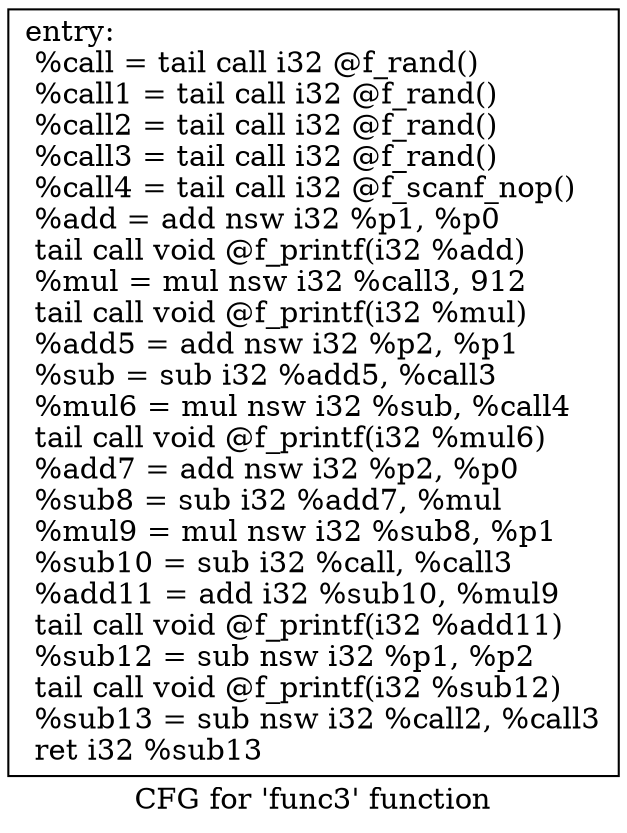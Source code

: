 digraph "CFG for 'func3' function" {
	label="CFG for 'func3' function";

	Node0x55c9d3d43610 [shape=record,label="{entry:\l  %call = tail call i32 @f_rand()\l  %call1 = tail call i32 @f_rand()\l  %call2 = tail call i32 @f_rand()\l  %call3 = tail call i32 @f_rand()\l  %call4 = tail call i32 @f_scanf_nop()\l  %add = add nsw i32 %p1, %p0\l  tail call void @f_printf(i32 %add)\l  %mul = mul nsw i32 %call3, 912\l  tail call void @f_printf(i32 %mul)\l  %add5 = add nsw i32 %p2, %p1\l  %sub = sub i32 %add5, %call3\l  %mul6 = mul nsw i32 %sub, %call4\l  tail call void @f_printf(i32 %mul6)\l  %add7 = add nsw i32 %p2, %p0\l  %sub8 = sub i32 %add7, %mul\l  %mul9 = mul nsw i32 %sub8, %p1\l  %sub10 = sub i32 %call, %call3\l  %add11 = add i32 %sub10, %mul9\l  tail call void @f_printf(i32 %add11)\l  %sub12 = sub nsw i32 %p1, %p2\l  tail call void @f_printf(i32 %sub12)\l  %sub13 = sub nsw i32 %call2, %call3\l  ret i32 %sub13\l}"];
}

